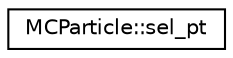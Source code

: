 digraph "Graphical Class Hierarchy"
{
 // LATEX_PDF_SIZE
  edge [fontname="Helvetica",fontsize="10",labelfontname="Helvetica",labelfontsize="10"];
  node [fontname="Helvetica",fontsize="10",shape=record];
  rankdir="LR";
  Node0 [label="MCParticle::sel_pt",height=0.2,width=0.4,color="black", fillcolor="white", style="filled",URL="$struct_m_c_particle_1_1sel__pt.html",tooltip="select MCParticles with transverse momentum greater than a minimum value [GeV]"];
}
